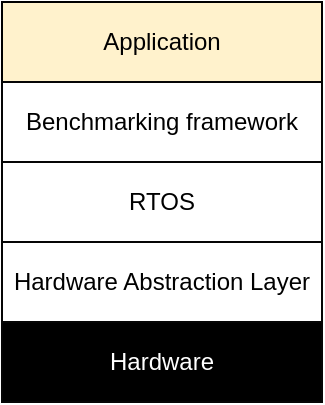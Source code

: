 <mxfile version="10.6.7" type="device"><diagram id="DTJkB2WlhLVEcUrhdZqd" name="Page-1"><mxGraphModel dx="1074" dy="579" grid="1" gridSize="10" guides="1" tooltips="1" connect="1" arrows="1" fold="1" page="1" pageScale="1" pageWidth="827" pageHeight="1169" math="0" shadow="0"><root><mxCell id="0"/><mxCell id="1" parent="0"/><mxCell id="24Zaq1mjrVYwAzOMuMmD-19" value="RTOS" style="rounded=0;whiteSpace=wrap;html=1;strokeColor=#050505;fillColor=#FFFFFF;fontColor=#000000;" parent="1" vertex="1"><mxGeometry x="160" y="160" width="160" height="40" as="geometry"/></mxCell><mxCell id="24Zaq1mjrVYwAzOMuMmD-2" value="Hardware" style="rounded=0;whiteSpace=wrap;html=1;fillColor=#000000;strokeColor=#050505;fontColor=#FFFFFF;" parent="1" vertex="1"><mxGeometry x="160" y="240" width="160" height="40" as="geometry"/></mxCell><mxCell id="24Zaq1mjrVYwAzOMuMmD-6" value="Application" style="rounded=0;whiteSpace=wrap;html=1;strokeColor=#000000;fillColor=#fff2cc;" parent="1" vertex="1"><mxGeometry x="160" y="80" width="160" height="40" as="geometry"/></mxCell><mxCell id="gXjvxM2GKB8DGZ4h9Gep-5" value="Hardware Abstraction Layer" style="rounded=0;whiteSpace=wrap;html=1;strokeColor=#050505;fillColor=#FFFFFF;fontColor=#000000;" parent="1" vertex="1"><mxGeometry x="160" y="200" width="160" height="40" as="geometry"/></mxCell><mxCell id="qdIFFYTk9Vyrs_ruezWK-1" value="Benchmarking framework" style="rounded=0;whiteSpace=wrap;html=1;strokeColor=#050505;fillColor=#FFFFFF;fontColor=#000000;" vertex="1" parent="1"><mxGeometry x="160" y="120" width="160" height="40" as="geometry"/></mxCell></root></mxGraphModel></diagram></mxfile>